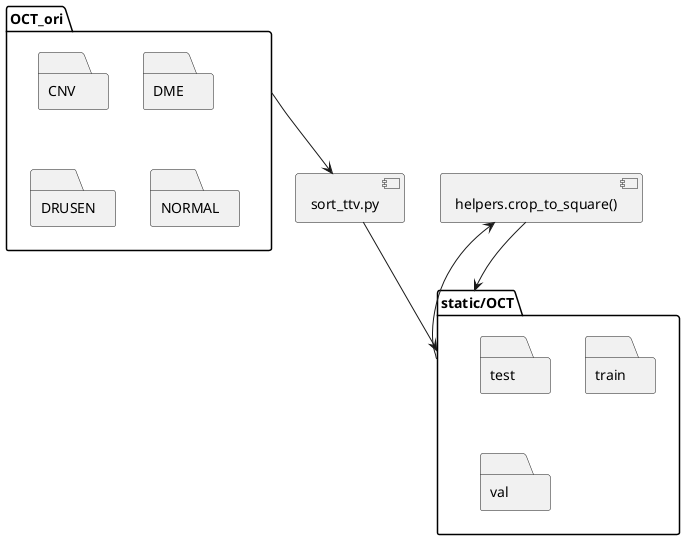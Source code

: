 @startuml
"OCT_ori" --> [sort_ttv.py]
[sort_ttv.py] --> "static/OCT"
"static/OCT" --> [helpers.crop_to_square()]
[helpers.crop_to_square()] --> "static/OCT"

package "OCT_ori" {
  folder "CNV"
  folder "DME"
  folder "DRUSEN"
  folder "NORMAL"
}

package "static/OCT" {
  folder "test"
  folder "train"
  folder "val"
}
@enduml
